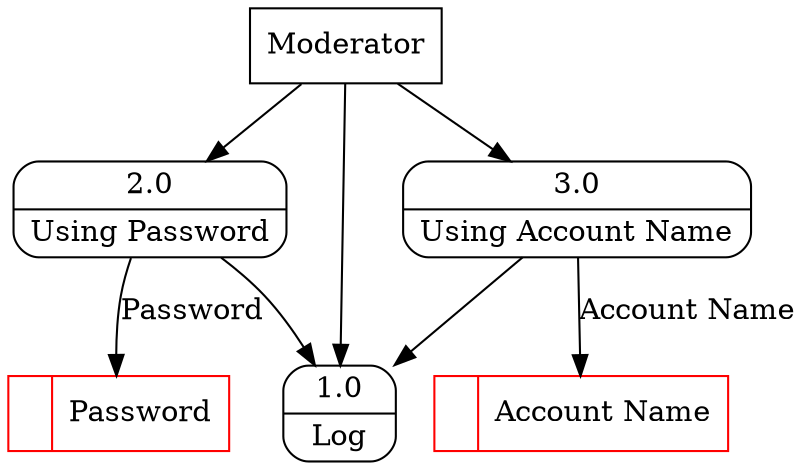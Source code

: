 digraph dfd2{ 
node[shape=record]
200 [label="<f0>  |<f1> Password " color=red];
201 [label="<f0>  |<f1> Account Name " color=red];
202 [label="Moderator" shape=box];
203 [label="{<f0> 1.0|<f1> Log }" shape=Mrecord];
204 [label="{<f0> 2.0|<f1> Using Password }" shape=Mrecord];
205 [label="{<f0> 3.0|<f1> Using Account Name }" shape=Mrecord];
202 -> 203
202 -> 204
202 -> 205
204 -> 203
204 -> 200 [label="Password"]
205 -> 203
205 -> 201 [label="Account Name"]
}